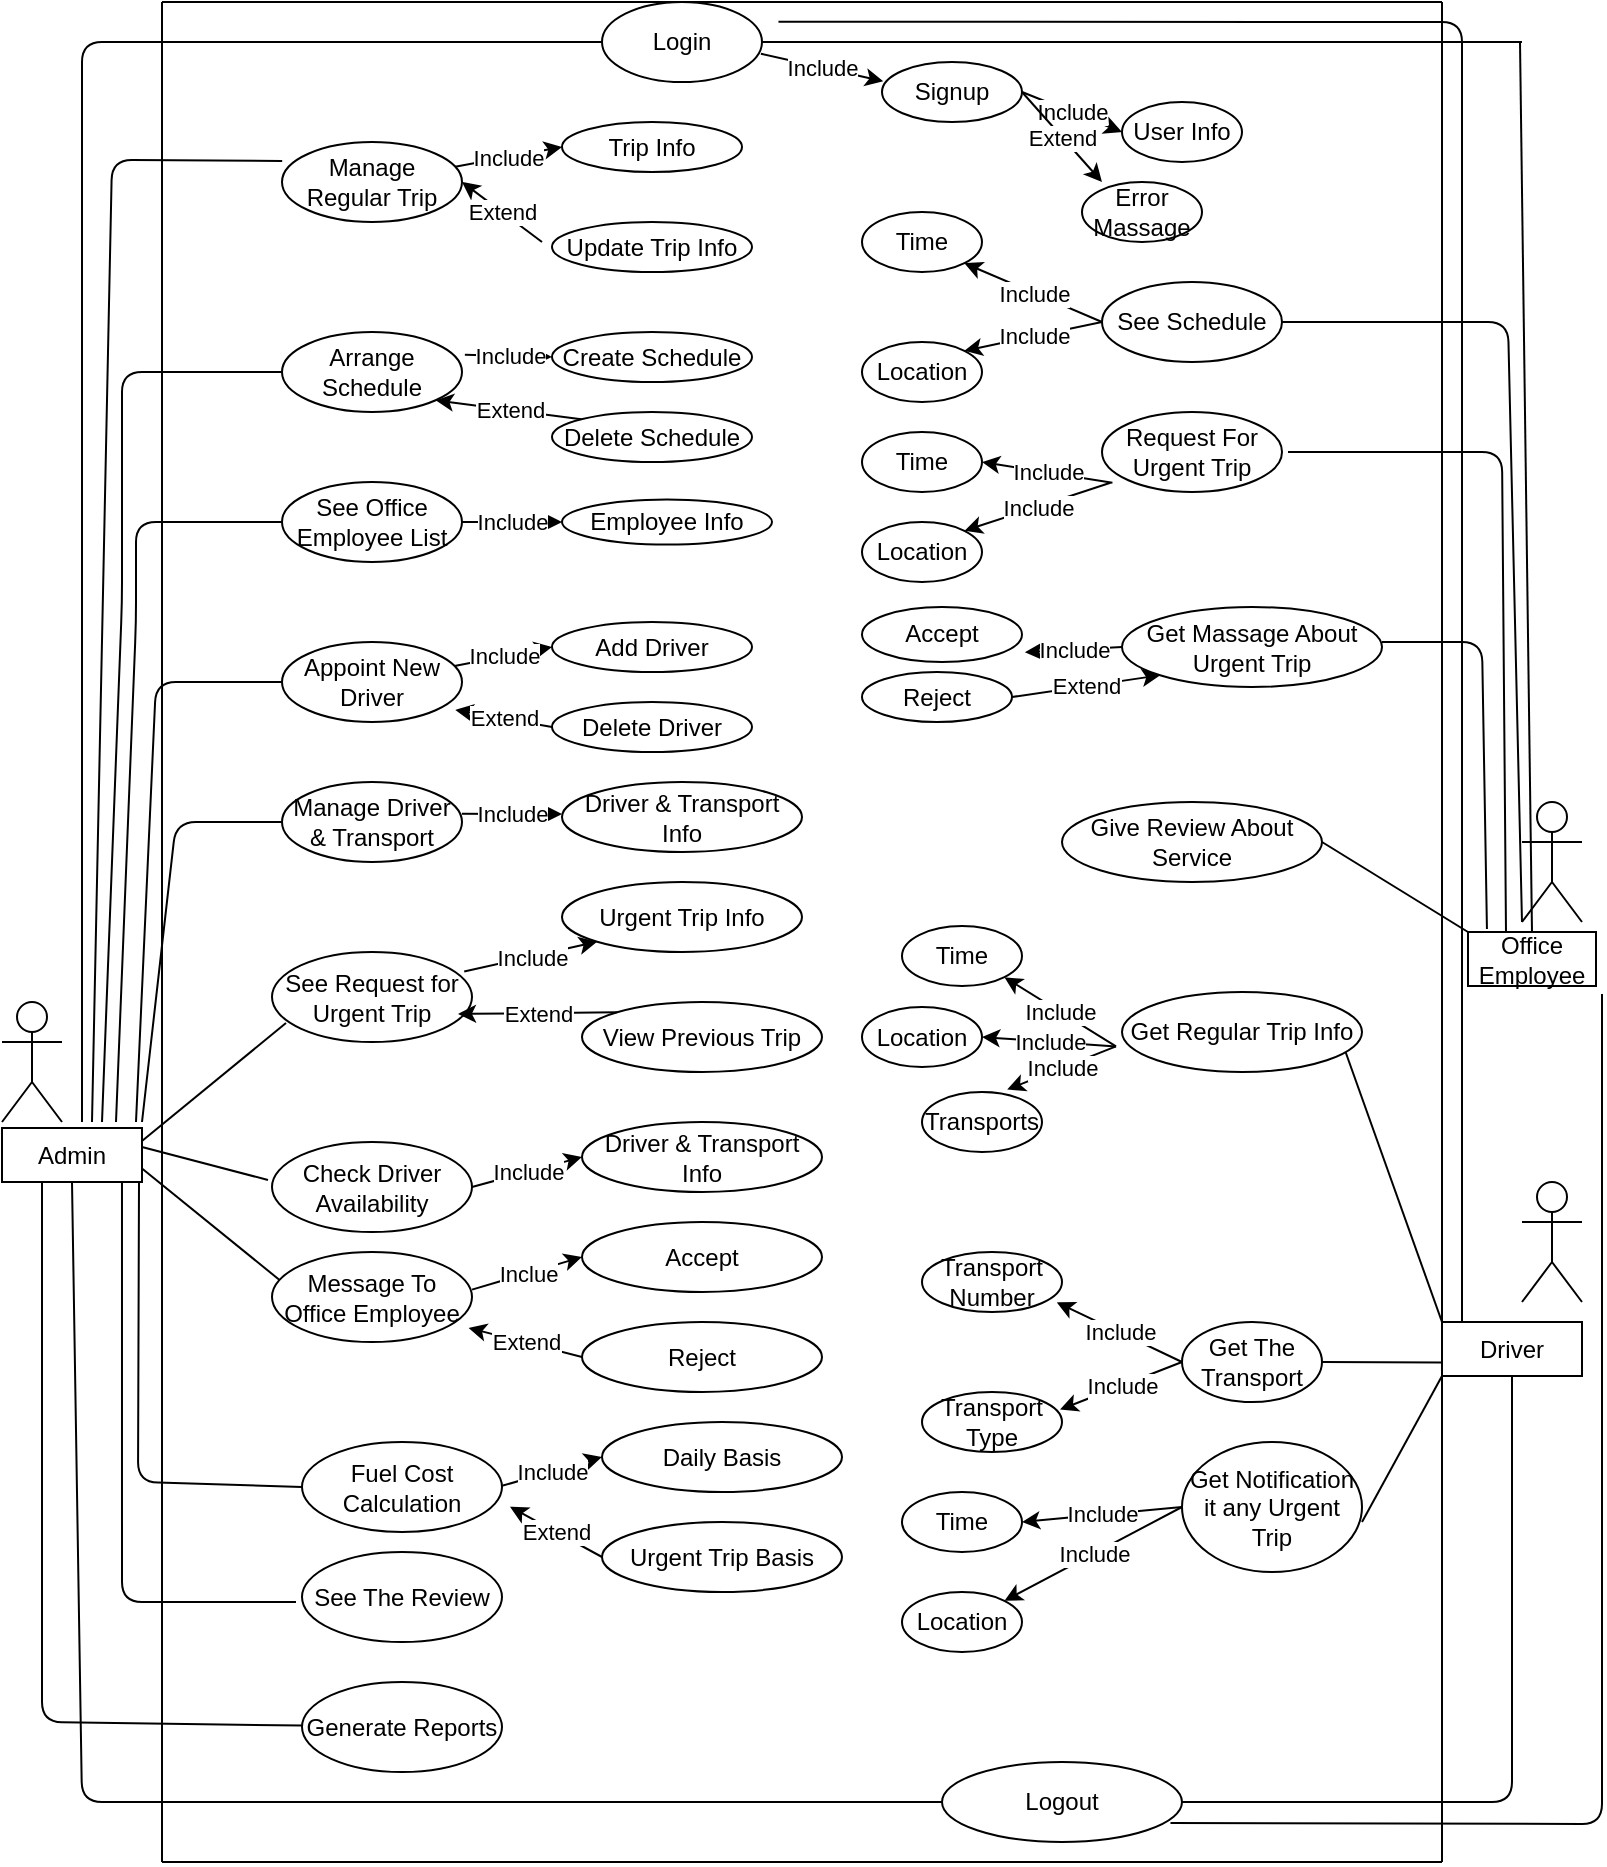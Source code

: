 <mxfile version="14.9.6" type="github">
  <diagram id="_Hke5c7gtm3ifdNGaI75" name="Page-1">
    <mxGraphModel dx="903" dy="965" grid="1" gridSize="10" guides="1" tooltips="1" connect="1" arrows="1" fold="1" page="1" pageScale="1" pageWidth="827" pageHeight="1169" math="0" shadow="0">
      <root>
        <mxCell id="0" />
        <mxCell id="1" parent="0" />
        <mxCell id="LA62-pf56U3Ix_v_cgrx-1" value="" style="shape=umlActor;verticalLabelPosition=bottom;verticalAlign=top;html=1;outlineConnect=0;" parent="1" vertex="1">
          <mxGeometry x="840" y="540" width="30" height="60" as="geometry" />
        </mxCell>
        <mxCell id="LA62-pf56U3Ix_v_cgrx-2" value="" style="shape=umlActor;verticalLabelPosition=bottom;verticalAlign=top;html=1;outlineConnect=0;" parent="1" vertex="1">
          <mxGeometry x="1600" y="440" width="30" height="60" as="geometry" />
        </mxCell>
        <mxCell id="LA62-pf56U3Ix_v_cgrx-3" value="" style="shape=umlActor;verticalLabelPosition=bottom;verticalAlign=top;html=1;outlineConnect=0;" parent="1" vertex="1">
          <mxGeometry x="1600" y="630" width="30" height="60" as="geometry" />
        </mxCell>
        <mxCell id="LA62-pf56U3Ix_v_cgrx-4" value="" style="endArrow=none;html=1;" parent="1" edge="1">
          <mxGeometry width="50" height="50" relative="1" as="geometry">
            <mxPoint x="920" y="970" as="sourcePoint" />
            <mxPoint x="920" y="40" as="targetPoint" />
          </mxGeometry>
        </mxCell>
        <mxCell id="LA62-pf56U3Ix_v_cgrx-5" value="" style="endArrow=none;html=1;" parent="1" edge="1">
          <mxGeometry width="50" height="50" relative="1" as="geometry">
            <mxPoint x="920" y="40" as="sourcePoint" />
            <mxPoint x="1560" y="40" as="targetPoint" />
          </mxGeometry>
        </mxCell>
        <mxCell id="LA62-pf56U3Ix_v_cgrx-7" value="" style="endArrow=none;html=1;" parent="1" edge="1">
          <mxGeometry width="50" height="50" relative="1" as="geometry">
            <mxPoint x="920" y="970" as="sourcePoint" />
            <mxPoint x="1560" y="970" as="targetPoint" />
          </mxGeometry>
        </mxCell>
        <mxCell id="LA62-pf56U3Ix_v_cgrx-8" value="" style="endArrow=none;html=1;" parent="1" edge="1">
          <mxGeometry width="50" height="50" relative="1" as="geometry">
            <mxPoint x="1560" y="970" as="sourcePoint" />
            <mxPoint x="1560" y="40" as="targetPoint" />
          </mxGeometry>
        </mxCell>
        <mxCell id="LA62-pf56U3Ix_v_cgrx-11" value="Admin" style="rounded=0;whiteSpace=wrap;html=1;" parent="1" vertex="1">
          <mxGeometry x="840" y="603" width="70" height="27" as="geometry" />
        </mxCell>
        <mxCell id="LA62-pf56U3Ix_v_cgrx-12" value="Office Employee" style="rounded=0;whiteSpace=wrap;html=1;" parent="1" vertex="1">
          <mxGeometry x="1573" y="505" width="64" height="27" as="geometry" />
        </mxCell>
        <mxCell id="LA62-pf56U3Ix_v_cgrx-13" value="Driver" style="rounded=0;whiteSpace=wrap;html=1;" parent="1" vertex="1">
          <mxGeometry x="1560" y="700" width="70" height="27" as="geometry" />
        </mxCell>
        <mxCell id="LA62-pf56U3Ix_v_cgrx-15" value="" style="endArrow=none;html=1;entryX=0.5;entryY=1;entryDx=0;entryDy=0;exitX=1;exitY=0.5;exitDx=0;exitDy=0;" parent="1" source="LA62-pf56U3Ix_v_cgrx-16" target="LA62-pf56U3Ix_v_cgrx-13" edge="1">
          <mxGeometry width="50" height="50" relative="1" as="geometry">
            <mxPoint x="1400" y="1100" as="sourcePoint" />
            <mxPoint x="1590" y="963" as="targetPoint" />
            <Array as="points">
              <mxPoint x="1595" y="940" />
            </Array>
          </mxGeometry>
        </mxCell>
        <mxCell id="LA62-pf56U3Ix_v_cgrx-16" value="Logout" style="ellipse;whiteSpace=wrap;html=1;" parent="1" vertex="1">
          <mxGeometry x="1310" y="920" width="120" height="40" as="geometry" />
        </mxCell>
        <mxCell id="LA62-pf56U3Ix_v_cgrx-17" value="" style="endArrow=none;html=1;" parent="1" target="LA62-pf56U3Ix_v_cgrx-18" edge="1">
          <mxGeometry width="50" height="50" relative="1" as="geometry">
            <mxPoint x="880" y="600" as="sourcePoint" />
            <mxPoint x="1200" y="60" as="targetPoint" />
            <Array as="points">
              <mxPoint x="880" y="60" />
            </Array>
          </mxGeometry>
        </mxCell>
        <mxCell id="LA62-pf56U3Ix_v_cgrx-18" value="Login" style="ellipse;whiteSpace=wrap;html=1;" parent="1" vertex="1">
          <mxGeometry x="1140" y="40" width="80" height="40" as="geometry" />
        </mxCell>
        <mxCell id="LA62-pf56U3Ix_v_cgrx-19" value="Signup" style="ellipse;whiteSpace=wrap;html=1;" parent="1" vertex="1">
          <mxGeometry x="1280" y="70" width="70" height="30" as="geometry" />
        </mxCell>
        <mxCell id="LA62-pf56U3Ix_v_cgrx-20" value="User Info" style="ellipse;whiteSpace=wrap;html=1;" parent="1" vertex="1">
          <mxGeometry x="1400" y="90" width="60" height="30" as="geometry" />
        </mxCell>
        <mxCell id="LA62-pf56U3Ix_v_cgrx-24" value="" style="endArrow=classic;html=1;exitX=0.993;exitY=0.646;exitDx=0;exitDy=0;exitPerimeter=0;entryX=0.009;entryY=0.321;entryDx=0;entryDy=0;entryPerimeter=0;" parent="1" source="LA62-pf56U3Ix_v_cgrx-18" target="LA62-pf56U3Ix_v_cgrx-19" edge="1">
          <mxGeometry relative="1" as="geometry">
            <mxPoint x="1230" y="80" as="sourcePoint" />
            <mxPoint x="1280" y="74" as="targetPoint" />
          </mxGeometry>
        </mxCell>
        <mxCell id="LA62-pf56U3Ix_v_cgrx-25" value="Include" style="edgeLabel;resizable=0;html=1;align=center;verticalAlign=middle;" parent="LA62-pf56U3Ix_v_cgrx-24" connectable="0" vertex="1">
          <mxGeometry relative="1" as="geometry" />
        </mxCell>
        <mxCell id="LA62-pf56U3Ix_v_cgrx-34" value="" style="endArrow=classic;html=1;exitX=1;exitY=0.5;exitDx=0;exitDy=0;entryX=0;entryY=0.5;entryDx=0;entryDy=0;" parent="1" source="LA62-pf56U3Ix_v_cgrx-19" target="LA62-pf56U3Ix_v_cgrx-20" edge="1">
          <mxGeometry relative="1" as="geometry">
            <mxPoint x="1360" y="90" as="sourcePoint" />
            <mxPoint x="1390" y="104" as="targetPoint" />
          </mxGeometry>
        </mxCell>
        <mxCell id="LA62-pf56U3Ix_v_cgrx-35" value="Include" style="edgeLabel;resizable=0;html=1;align=center;verticalAlign=middle;" parent="LA62-pf56U3Ix_v_cgrx-34" connectable="0" vertex="1">
          <mxGeometry relative="1" as="geometry" />
        </mxCell>
        <mxCell id="LA62-pf56U3Ix_v_cgrx-36" value="Error Massage" style="ellipse;whiteSpace=wrap;html=1;" parent="1" vertex="1">
          <mxGeometry x="1380" y="130" width="60" height="30" as="geometry" />
        </mxCell>
        <mxCell id="LA62-pf56U3Ix_v_cgrx-37" value="" style="endArrow=classic;html=1;exitX=1;exitY=0.5;exitDx=0;exitDy=0;" parent="1" source="LA62-pf56U3Ix_v_cgrx-19" edge="1">
          <mxGeometry relative="1" as="geometry">
            <mxPoint x="1350" y="85" as="sourcePoint" />
            <mxPoint x="1390" y="130" as="targetPoint" />
          </mxGeometry>
        </mxCell>
        <mxCell id="LA62-pf56U3Ix_v_cgrx-38" value="Extend" style="edgeLabel;resizable=0;html=1;align=center;verticalAlign=middle;" parent="LA62-pf56U3Ix_v_cgrx-37" connectable="0" vertex="1">
          <mxGeometry relative="1" as="geometry" />
        </mxCell>
        <mxCell id="LA62-pf56U3Ix_v_cgrx-39" value="" style="endArrow=none;html=1;exitX=0.5;exitY=0;exitDx=0;exitDy=0;" parent="1" source="LA62-pf56U3Ix_v_cgrx-12" edge="1">
          <mxGeometry width="50" height="50" relative="1" as="geometry">
            <mxPoint x="1580" y="505" as="sourcePoint" />
            <mxPoint x="1599" y="60" as="targetPoint" />
          </mxGeometry>
        </mxCell>
        <mxCell id="LA62-pf56U3Ix_v_cgrx-40" value="" style="endArrow=none;html=1;entryX=1;entryY=0.5;entryDx=0;entryDy=0;" parent="1" target="LA62-pf56U3Ix_v_cgrx-18" edge="1">
          <mxGeometry width="50" height="50" relative="1" as="geometry">
            <mxPoint x="1600" y="60" as="sourcePoint" />
            <mxPoint x="1450" y="130" as="targetPoint" />
          </mxGeometry>
        </mxCell>
        <mxCell id="LA62-pf56U3Ix_v_cgrx-42" value="" style="endArrow=none;html=1;entryX=0.001;entryY=0.237;entryDx=0;entryDy=0;entryPerimeter=0;" parent="1" target="LA62-pf56U3Ix_v_cgrx-43" edge="1">
          <mxGeometry width="50" height="50" relative="1" as="geometry">
            <mxPoint x="885" y="600" as="sourcePoint" />
            <mxPoint x="985" y="100" as="targetPoint" />
            <Array as="points">
              <mxPoint x="895" y="119" />
            </Array>
          </mxGeometry>
        </mxCell>
        <mxCell id="LA62-pf56U3Ix_v_cgrx-43" value="Manage Regular Trip" style="ellipse;whiteSpace=wrap;html=1;" parent="1" vertex="1">
          <mxGeometry x="980" y="110" width="90" height="40" as="geometry" />
        </mxCell>
        <mxCell id="LA62-pf56U3Ix_v_cgrx-44" value="" style="endArrow=none;html=1;entryX=0;entryY=0.5;entryDx=0;entryDy=0;" parent="1" target="LA62-pf56U3Ix_v_cgrx-45" edge="1">
          <mxGeometry width="50" height="50" relative="1" as="geometry">
            <mxPoint x="890.0" y="600" as="sourcePoint" />
            <mxPoint x="970" y="160" as="targetPoint" />
            <Array as="points">
              <mxPoint x="900" y="340" />
              <mxPoint x="900" y="225" />
            </Array>
          </mxGeometry>
        </mxCell>
        <mxCell id="LA62-pf56U3Ix_v_cgrx-45" value="Arrange Schedule" style="ellipse;whiteSpace=wrap;html=1;" parent="1" vertex="1">
          <mxGeometry x="980" y="205" width="90" height="40" as="geometry" />
        </mxCell>
        <mxCell id="LA62-pf56U3Ix_v_cgrx-46" value="Trip Info" style="ellipse;whiteSpace=wrap;html=1;" parent="1" vertex="1">
          <mxGeometry x="1120" y="100" width="90" height="25" as="geometry" />
        </mxCell>
        <mxCell id="LA62-pf56U3Ix_v_cgrx-47" value="Update Trip Info" style="ellipse;whiteSpace=wrap;html=1;" parent="1" vertex="1">
          <mxGeometry x="1115" y="150" width="100" height="25" as="geometry" />
        </mxCell>
        <mxCell id="LA62-pf56U3Ix_v_cgrx-50" value="" style="endArrow=classic;html=1;entryX=0;entryY=0.5;entryDx=0;entryDy=0;" parent="1" source="LA62-pf56U3Ix_v_cgrx-43" target="LA62-pf56U3Ix_v_cgrx-46" edge="1">
          <mxGeometry relative="1" as="geometry">
            <mxPoint x="1070" y="100" as="sourcePoint" />
            <mxPoint x="1120" y="100" as="targetPoint" />
          </mxGeometry>
        </mxCell>
        <mxCell id="LA62-pf56U3Ix_v_cgrx-51" value="Include" style="edgeLabel;resizable=0;html=1;align=center;verticalAlign=middle;" parent="LA62-pf56U3Ix_v_cgrx-50" connectable="0" vertex="1">
          <mxGeometry relative="1" as="geometry" />
        </mxCell>
        <mxCell id="LA62-pf56U3Ix_v_cgrx-55" value="" style="endArrow=classic;html=1;entryX=1;entryY=0.5;entryDx=0;entryDy=0;" parent="1" target="LA62-pf56U3Ix_v_cgrx-43" edge="1">
          <mxGeometry relative="1" as="geometry">
            <mxPoint x="1110" y="160" as="sourcePoint" />
            <mxPoint x="1060" y="110" as="targetPoint" />
          </mxGeometry>
        </mxCell>
        <mxCell id="LA62-pf56U3Ix_v_cgrx-56" value="Extend" style="edgeLabel;resizable=0;html=1;align=center;verticalAlign=middle;" parent="LA62-pf56U3Ix_v_cgrx-55" connectable="0" vertex="1">
          <mxGeometry relative="1" as="geometry" />
        </mxCell>
        <mxCell id="LA62-pf56U3Ix_v_cgrx-57" value="See Office Employee List" style="ellipse;whiteSpace=wrap;html=1;" parent="1" vertex="1">
          <mxGeometry x="980" y="280" width="90" height="40" as="geometry" />
        </mxCell>
        <mxCell id="LA62-pf56U3Ix_v_cgrx-58" value="" style="endArrow=none;html=1;entryX=0;entryY=0.5;entryDx=0;entryDy=0;" parent="1" target="LA62-pf56U3Ix_v_cgrx-57" edge="1">
          <mxGeometry width="50" height="50" relative="1" as="geometry">
            <mxPoint x="897" y="600" as="sourcePoint" />
            <mxPoint x="977.0" y="220" as="targetPoint" />
            <Array as="points">
              <mxPoint x="907" y="350" />
              <mxPoint x="907" y="300" />
            </Array>
          </mxGeometry>
        </mxCell>
        <mxCell id="LA62-pf56U3Ix_v_cgrx-59" value="" style="endArrow=none;html=1;entryX=0.5;entryY=1;entryDx=0;entryDy=0;exitX=0;exitY=0.5;exitDx=0;exitDy=0;" parent="1" source="LA62-pf56U3Ix_v_cgrx-16" target="LA62-pf56U3Ix_v_cgrx-11" edge="1">
          <mxGeometry width="50" height="50" relative="1" as="geometry">
            <mxPoint x="875" y="1100" as="sourcePoint" />
            <mxPoint x="1390" y="670" as="targetPoint" />
            <Array as="points">
              <mxPoint x="880" y="940" />
            </Array>
          </mxGeometry>
        </mxCell>
        <mxCell id="LA62-pf56U3Ix_v_cgrx-60" value="" style="endArrow=none;html=1;exitX=0.952;exitY=0.763;exitDx=0;exitDy=0;exitPerimeter=0;" parent="1" source="LA62-pf56U3Ix_v_cgrx-16" edge="1">
          <mxGeometry width="50" height="50" relative="1" as="geometry">
            <mxPoint x="1395" y="1110" as="sourcePoint" />
            <mxPoint x="1640" y="536" as="targetPoint" />
            <Array as="points">
              <mxPoint x="1640" y="951" />
            </Array>
          </mxGeometry>
        </mxCell>
        <mxCell id="LA62-pf56U3Ix_v_cgrx-61" value="" style="endArrow=none;html=1;entryX=0.978;entryY=0.246;entryDx=0;entryDy=0;entryPerimeter=0;" parent="1" edge="1">
          <mxGeometry width="50" height="50" relative="1" as="geometry">
            <mxPoint x="1570" y="700" as="sourcePoint" />
            <mxPoint x="1228.24" y="49.84" as="targetPoint" />
            <Array as="points">
              <mxPoint x="1570" y="50" />
            </Array>
          </mxGeometry>
        </mxCell>
        <mxCell id="LA62-pf56U3Ix_v_cgrx-62" value="Create Schedule" style="ellipse;whiteSpace=wrap;html=1;" parent="1" vertex="1">
          <mxGeometry x="1115" y="205" width="100" height="25" as="geometry" />
        </mxCell>
        <mxCell id="LA62-pf56U3Ix_v_cgrx-63" value="Delete Schedule" style="ellipse;whiteSpace=wrap;html=1;" parent="1" vertex="1">
          <mxGeometry x="1115" y="245" width="100" height="25" as="geometry" />
        </mxCell>
        <mxCell id="LA62-pf56U3Ix_v_cgrx-66" value="" style="endArrow=classic;html=1;entryX=0;entryY=0.5;entryDx=0;entryDy=0;exitX=1.016;exitY=0.285;exitDx=0;exitDy=0;exitPerimeter=0;" parent="1" source="LA62-pf56U3Ix_v_cgrx-45" target="LA62-pf56U3Ix_v_cgrx-62" edge="1">
          <mxGeometry relative="1" as="geometry">
            <mxPoint x="1070" y="170" as="sourcePoint" />
            <mxPoint x="1170" y="170" as="targetPoint" />
          </mxGeometry>
        </mxCell>
        <mxCell id="LA62-pf56U3Ix_v_cgrx-67" value="Include" style="edgeLabel;resizable=0;html=1;align=center;verticalAlign=middle;" parent="LA62-pf56U3Ix_v_cgrx-66" connectable="0" vertex="1">
          <mxGeometry relative="1" as="geometry" />
        </mxCell>
        <mxCell id="LA62-pf56U3Ix_v_cgrx-68" value="" style="endArrow=classic;html=1;exitX=0;exitY=0;exitDx=0;exitDy=0;entryX=1;entryY=1;entryDx=0;entryDy=0;" parent="1" source="LA62-pf56U3Ix_v_cgrx-63" target="LA62-pf56U3Ix_v_cgrx-45" edge="1">
          <mxGeometry relative="1" as="geometry">
            <mxPoint x="1080" y="210" as="sourcePoint" />
            <mxPoint x="1060" y="180" as="targetPoint" />
          </mxGeometry>
        </mxCell>
        <mxCell id="LA62-pf56U3Ix_v_cgrx-69" value="Extend" style="edgeLabel;resizable=0;html=1;align=center;verticalAlign=middle;" parent="LA62-pf56U3Ix_v_cgrx-68" connectable="0" vertex="1">
          <mxGeometry relative="1" as="geometry" />
        </mxCell>
        <mxCell id="LA62-pf56U3Ix_v_cgrx-70" value="Employee Info" style="ellipse;whiteSpace=wrap;html=1;" parent="1" vertex="1">
          <mxGeometry x="1120" y="288.75" width="105" height="22.5" as="geometry" />
        </mxCell>
        <mxCell id="LA62-pf56U3Ix_v_cgrx-71" value="Add Driver" style="ellipse;whiteSpace=wrap;html=1;" parent="1" vertex="1">
          <mxGeometry x="1115" y="350" width="100" height="25" as="geometry" />
        </mxCell>
        <mxCell id="LA62-pf56U3Ix_v_cgrx-72" value="" style="endArrow=classic;html=1;entryX=0;entryY=0.5;entryDx=0;entryDy=0;exitX=1;exitY=0.5;exitDx=0;exitDy=0;" parent="1" source="LA62-pf56U3Ix_v_cgrx-57" target="LA62-pf56U3Ix_v_cgrx-70" edge="1">
          <mxGeometry relative="1" as="geometry">
            <mxPoint x="1070" y="230" as="sourcePoint" />
            <mxPoint x="1170" y="230" as="targetPoint" />
          </mxGeometry>
        </mxCell>
        <mxCell id="LA62-pf56U3Ix_v_cgrx-73" value="Include" style="edgeLabel;resizable=0;html=1;align=center;verticalAlign=middle;" parent="LA62-pf56U3Ix_v_cgrx-72" connectable="0" vertex="1">
          <mxGeometry relative="1" as="geometry" />
        </mxCell>
        <mxCell id="LA62-pf56U3Ix_v_cgrx-75" value="Appoint New Driver" style="ellipse;whiteSpace=wrap;html=1;" parent="1" vertex="1">
          <mxGeometry x="980" y="360" width="90" height="40" as="geometry" />
        </mxCell>
        <mxCell id="LA62-pf56U3Ix_v_cgrx-76" value="" style="endArrow=none;html=1;entryX=0;entryY=0.5;entryDx=0;entryDy=0;" parent="1" target="LA62-pf56U3Ix_v_cgrx-75" edge="1">
          <mxGeometry width="50" height="50" relative="1" as="geometry">
            <mxPoint x="907" y="600" as="sourcePoint" />
            <mxPoint x="987.0" y="230" as="targetPoint" />
            <Array as="points">
              <mxPoint x="917" y="380" />
            </Array>
          </mxGeometry>
        </mxCell>
        <mxCell id="LA62-pf56U3Ix_v_cgrx-77" value="Delete Driver" style="ellipse;whiteSpace=wrap;html=1;" parent="1" vertex="1">
          <mxGeometry x="1115" y="390" width="100" height="25" as="geometry" />
        </mxCell>
        <mxCell id="LA62-pf56U3Ix_v_cgrx-78" value="" style="endArrow=classic;html=1;entryX=0;entryY=0.5;entryDx=0;entryDy=0;" parent="1" source="LA62-pf56U3Ix_v_cgrx-75" target="LA62-pf56U3Ix_v_cgrx-71" edge="1">
          <mxGeometry relative="1" as="geometry">
            <mxPoint x="1070" y="285" as="sourcePoint" />
            <mxPoint x="1170" y="285" as="targetPoint" />
          </mxGeometry>
        </mxCell>
        <mxCell id="LA62-pf56U3Ix_v_cgrx-79" value="Include" style="edgeLabel;resizable=0;html=1;align=center;verticalAlign=middle;" parent="LA62-pf56U3Ix_v_cgrx-78" connectable="0" vertex="1">
          <mxGeometry relative="1" as="geometry" />
        </mxCell>
        <mxCell id="LA62-pf56U3Ix_v_cgrx-80" value="" style="endArrow=classic;html=1;entryX=0.963;entryY=0.849;entryDx=0;entryDy=0;entryPerimeter=0;exitX=0;exitY=0.5;exitDx=0;exitDy=0;" parent="1" source="LA62-pf56U3Ix_v_cgrx-77" target="LA62-pf56U3Ix_v_cgrx-75" edge="1">
          <mxGeometry relative="1" as="geometry">
            <mxPoint x="1050" y="310" as="sourcePoint" />
            <mxPoint x="1150" y="310" as="targetPoint" />
          </mxGeometry>
        </mxCell>
        <mxCell id="LA62-pf56U3Ix_v_cgrx-81" value="Extend" style="edgeLabel;resizable=0;html=1;align=center;verticalAlign=middle;" parent="LA62-pf56U3Ix_v_cgrx-80" connectable="0" vertex="1">
          <mxGeometry relative="1" as="geometry" />
        </mxCell>
        <mxCell id="LA62-pf56U3Ix_v_cgrx-82" value="Manage Driver &amp;amp; Transport" style="ellipse;whiteSpace=wrap;html=1;" parent="1" vertex="1">
          <mxGeometry x="980" y="430" width="90" height="40" as="geometry" />
        </mxCell>
        <mxCell id="LA62-pf56U3Ix_v_cgrx-83" value="" style="endArrow=none;html=1;entryX=0;entryY=0.5;entryDx=0;entryDy=0;" parent="1" target="LA62-pf56U3Ix_v_cgrx-82" edge="1">
          <mxGeometry width="50" height="50" relative="1" as="geometry">
            <mxPoint x="910" y="600" as="sourcePoint" />
            <mxPoint x="990.0" y="300" as="targetPoint" />
            <Array as="points">
              <mxPoint x="927" y="450" />
            </Array>
          </mxGeometry>
        </mxCell>
        <mxCell id="LA62-pf56U3Ix_v_cgrx-84" value="Driver &amp;amp; Transport Info" style="ellipse;whiteSpace=wrap;html=1;" parent="1" vertex="1">
          <mxGeometry x="1120" y="430" width="120" height="35" as="geometry" />
        </mxCell>
        <mxCell id="LA62-pf56U3Ix_v_cgrx-85" value="" style="endArrow=classic;html=1;" parent="1" edge="1">
          <mxGeometry relative="1" as="geometry">
            <mxPoint x="1070" y="445.91" as="sourcePoint" />
            <mxPoint x="1120" y="446" as="targetPoint" />
          </mxGeometry>
        </mxCell>
        <mxCell id="LA62-pf56U3Ix_v_cgrx-86" value="Include" style="edgeLabel;resizable=0;html=1;align=center;verticalAlign=middle;" parent="LA62-pf56U3Ix_v_cgrx-85" connectable="0" vertex="1">
          <mxGeometry relative="1" as="geometry" />
        </mxCell>
        <mxCell id="LA62-pf56U3Ix_v_cgrx-89" value="" style="endArrow=none;html=1;exitX=1;exitY=0.5;exitDx=0;exitDy=0;entryX=0.07;entryY=0.79;entryDx=0;entryDy=0;entryPerimeter=0;" parent="1" target="LA62-pf56U3Ix_v_cgrx-90" edge="1">
          <mxGeometry width="50" height="50" relative="1" as="geometry">
            <mxPoint x="910.0" y="609.5" as="sourcePoint" />
            <mxPoint x="980" y="560" as="targetPoint" />
          </mxGeometry>
        </mxCell>
        <mxCell id="LA62-pf56U3Ix_v_cgrx-90" value="See Request for Urgent Trip" style="ellipse;whiteSpace=wrap;html=1;" parent="1" vertex="1">
          <mxGeometry x="975" y="515" width="100" height="45" as="geometry" />
        </mxCell>
        <mxCell id="LA62-pf56U3Ix_v_cgrx-91" value="Urgent Trip Info" style="ellipse;whiteSpace=wrap;html=1;" parent="1" vertex="1">
          <mxGeometry x="1120" y="480" width="120" height="35" as="geometry" />
        </mxCell>
        <mxCell id="LA62-pf56U3Ix_v_cgrx-92" value="View Previous Trip" style="ellipse;whiteSpace=wrap;html=1;" parent="1" vertex="1">
          <mxGeometry x="1130" y="540" width="120" height="35" as="geometry" />
        </mxCell>
        <mxCell id="LA62-pf56U3Ix_v_cgrx-93" value="" style="endArrow=classic;html=1;entryX=0;entryY=1;entryDx=0;entryDy=0;exitX=0.961;exitY=0.217;exitDx=0;exitDy=0;exitPerimeter=0;" parent="1" source="LA62-pf56U3Ix_v_cgrx-90" target="LA62-pf56U3Ix_v_cgrx-91" edge="1">
          <mxGeometry relative="1" as="geometry">
            <mxPoint x="1080" y="590" as="sourcePoint" />
            <mxPoint x="1180" y="590" as="targetPoint" />
          </mxGeometry>
        </mxCell>
        <mxCell id="LA62-pf56U3Ix_v_cgrx-94" value="Include" style="edgeLabel;resizable=0;html=1;align=center;verticalAlign=middle;" parent="LA62-pf56U3Ix_v_cgrx-93" connectable="0" vertex="1">
          <mxGeometry relative="1" as="geometry" />
        </mxCell>
        <mxCell id="LA62-pf56U3Ix_v_cgrx-95" value="" style="endArrow=classic;html=1;exitX=0;exitY=0;exitDx=0;exitDy=0;" parent="1" source="LA62-pf56U3Ix_v_cgrx-92" edge="1">
          <mxGeometry relative="1" as="geometry">
            <mxPoint x="1320" y="690" as="sourcePoint" />
            <mxPoint x="1068" y="546" as="targetPoint" />
          </mxGeometry>
        </mxCell>
        <mxCell id="LA62-pf56U3Ix_v_cgrx-96" value="Extend" style="edgeLabel;resizable=0;html=1;align=center;verticalAlign=middle;" parent="LA62-pf56U3Ix_v_cgrx-95" connectable="0" vertex="1">
          <mxGeometry relative="1" as="geometry" />
        </mxCell>
        <mxCell id="LA62-pf56U3Ix_v_cgrx-98" value="" style="endArrow=none;html=1;exitX=1;exitY=0.5;exitDx=0;exitDy=0;" parent="1" edge="1">
          <mxGeometry width="50" height="50" relative="1" as="geometry">
            <mxPoint x="910.0" y="612.5" as="sourcePoint" />
            <mxPoint x="973" y="629" as="targetPoint" />
          </mxGeometry>
        </mxCell>
        <mxCell id="LA62-pf56U3Ix_v_cgrx-99" value="Check Driver Availability" style="ellipse;whiteSpace=wrap;html=1;" parent="1" vertex="1">
          <mxGeometry x="975" y="610" width="100" height="45" as="geometry" />
        </mxCell>
        <mxCell id="LA62-pf56U3Ix_v_cgrx-100" value="Driver &amp;amp; Transport Info" style="ellipse;whiteSpace=wrap;html=1;" parent="1" vertex="1">
          <mxGeometry x="1130" y="600" width="120" height="35" as="geometry" />
        </mxCell>
        <mxCell id="LA62-pf56U3Ix_v_cgrx-102" value="" style="endArrow=classic;html=1;entryX=0;entryY=0.5;entryDx=0;entryDy=0;exitX=1;exitY=0.5;exitDx=0;exitDy=0;" parent="1" source="LA62-pf56U3Ix_v_cgrx-99" target="LA62-pf56U3Ix_v_cgrx-100" edge="1">
          <mxGeometry relative="1" as="geometry">
            <mxPoint x="1075" y="610" as="sourcePoint" />
            <mxPoint x="1130" y="610" as="targetPoint" />
          </mxGeometry>
        </mxCell>
        <mxCell id="LA62-pf56U3Ix_v_cgrx-103" value="Include" style="edgeLabel;resizable=0;html=1;align=center;verticalAlign=middle;" parent="LA62-pf56U3Ix_v_cgrx-102" connectable="0" vertex="1">
          <mxGeometry relative="1" as="geometry" />
        </mxCell>
        <mxCell id="LA62-pf56U3Ix_v_cgrx-104" value="" style="endArrow=none;html=1;exitX=1;exitY=0.75;exitDx=0;exitDy=0;entryX=0.05;entryY=0.333;entryDx=0;entryDy=0;entryPerimeter=0;" parent="1" source="LA62-pf56U3Ix_v_cgrx-11" target="LA62-pf56U3Ix_v_cgrx-105" edge="1">
          <mxGeometry width="50" height="50" relative="1" as="geometry">
            <mxPoint x="1340" y="730" as="sourcePoint" />
            <mxPoint x="970" y="670" as="targetPoint" />
          </mxGeometry>
        </mxCell>
        <mxCell id="LA62-pf56U3Ix_v_cgrx-105" value="Message To Office Employee" style="ellipse;whiteSpace=wrap;html=1;" parent="1" vertex="1">
          <mxGeometry x="975" y="665" width="100" height="45" as="geometry" />
        </mxCell>
        <mxCell id="LA62-pf56U3Ix_v_cgrx-106" value="Accept" style="ellipse;whiteSpace=wrap;html=1;" parent="1" vertex="1">
          <mxGeometry x="1130" y="650" width="120" height="35" as="geometry" />
        </mxCell>
        <mxCell id="LA62-pf56U3Ix_v_cgrx-107" value="Reject" style="ellipse;whiteSpace=wrap;html=1;" parent="1" vertex="1">
          <mxGeometry x="1130" y="700" width="120" height="35" as="geometry" />
        </mxCell>
        <mxCell id="LA62-pf56U3Ix_v_cgrx-108" value="" style="endArrow=classic;html=1;entryX=0;entryY=0.5;entryDx=0;entryDy=0;" parent="1" target="LA62-pf56U3Ix_v_cgrx-106" edge="1">
          <mxGeometry relative="1" as="geometry">
            <mxPoint x="1075" y="683.82" as="sourcePoint" />
            <mxPoint x="1175" y="683.82" as="targetPoint" />
          </mxGeometry>
        </mxCell>
        <mxCell id="LA62-pf56U3Ix_v_cgrx-109" value="Inclue" style="edgeLabel;resizable=0;html=1;align=center;verticalAlign=middle;" parent="LA62-pf56U3Ix_v_cgrx-108" connectable="0" vertex="1">
          <mxGeometry relative="1" as="geometry" />
        </mxCell>
        <mxCell id="LA62-pf56U3Ix_v_cgrx-110" value="" style="endArrow=classic;html=1;entryX=0.983;entryY=0.844;entryDx=0;entryDy=0;entryPerimeter=0;exitX=0;exitY=0.5;exitDx=0;exitDy=0;" parent="1" source="LA62-pf56U3Ix_v_cgrx-107" target="LA62-pf56U3Ix_v_cgrx-105" edge="1">
          <mxGeometry relative="1" as="geometry">
            <mxPoint x="1320" y="720" as="sourcePoint" />
            <mxPoint x="1420" y="720" as="targetPoint" />
          </mxGeometry>
        </mxCell>
        <mxCell id="LA62-pf56U3Ix_v_cgrx-111" value="Extend" style="edgeLabel;resizable=0;html=1;align=center;verticalAlign=middle;" parent="LA62-pf56U3Ix_v_cgrx-110" connectable="0" vertex="1">
          <mxGeometry relative="1" as="geometry" />
        </mxCell>
        <mxCell id="LA62-pf56U3Ix_v_cgrx-112" value="" style="endArrow=none;html=1;exitX=0.75;exitY=1;exitDx=0;exitDy=0;entryX=0;entryY=0.5;entryDx=0;entryDy=0;" parent="1" target="LA62-pf56U3Ix_v_cgrx-113" edge="1">
          <mxGeometry width="50" height="50" relative="1" as="geometry">
            <mxPoint x="908.5" y="630" as="sourcePoint" />
            <mxPoint x="985" y="780" as="targetPoint" />
            <Array as="points">
              <mxPoint x="908" y="780" />
            </Array>
          </mxGeometry>
        </mxCell>
        <mxCell id="LA62-pf56U3Ix_v_cgrx-113" value="Fuel Cost Calculation" style="ellipse;whiteSpace=wrap;html=1;" parent="1" vertex="1">
          <mxGeometry x="990" y="760" width="100" height="45" as="geometry" />
        </mxCell>
        <mxCell id="LA62-pf56U3Ix_v_cgrx-114" value="Daily Basis" style="ellipse;whiteSpace=wrap;html=1;" parent="1" vertex="1">
          <mxGeometry x="1140" y="750" width="120" height="35" as="geometry" />
        </mxCell>
        <mxCell id="LA62-pf56U3Ix_v_cgrx-115" value="Urgent Trip Basis" style="ellipse;whiteSpace=wrap;html=1;" parent="1" vertex="1">
          <mxGeometry x="1140" y="800" width="120" height="35" as="geometry" />
        </mxCell>
        <mxCell id="LA62-pf56U3Ix_v_cgrx-116" value="" style="endArrow=classic;html=1;entryX=0;entryY=0.5;entryDx=0;entryDy=0;" parent="1" target="LA62-pf56U3Ix_v_cgrx-114" edge="1">
          <mxGeometry relative="1" as="geometry">
            <mxPoint x="1090" y="781.91" as="sourcePoint" />
            <mxPoint x="1140" y="780" as="targetPoint" />
          </mxGeometry>
        </mxCell>
        <mxCell id="LA62-pf56U3Ix_v_cgrx-117" value="Include" style="edgeLabel;resizable=0;html=1;align=center;verticalAlign=middle;" parent="LA62-pf56U3Ix_v_cgrx-116" connectable="0" vertex="1">
          <mxGeometry relative="1" as="geometry" />
        </mxCell>
        <mxCell id="LA62-pf56U3Ix_v_cgrx-118" value="" style="endArrow=classic;html=1;entryX=1.04;entryY=0.72;entryDx=0;entryDy=0;entryPerimeter=0;exitX=0;exitY=0.5;exitDx=0;exitDy=0;" parent="1" source="LA62-pf56U3Ix_v_cgrx-115" target="LA62-pf56U3Ix_v_cgrx-113" edge="1">
          <mxGeometry relative="1" as="geometry">
            <mxPoint x="1090" y="816.91" as="sourcePoint" />
            <mxPoint x="1190" y="816.91" as="targetPoint" />
          </mxGeometry>
        </mxCell>
        <mxCell id="LA62-pf56U3Ix_v_cgrx-119" value="Extend" style="edgeLabel;resizable=0;html=1;align=center;verticalAlign=middle;" parent="LA62-pf56U3Ix_v_cgrx-118" connectable="0" vertex="1">
          <mxGeometry relative="1" as="geometry" />
        </mxCell>
        <mxCell id="LA62-pf56U3Ix_v_cgrx-120" value="See The Review" style="ellipse;whiteSpace=wrap;html=1;" parent="1" vertex="1">
          <mxGeometry x="990" y="815" width="100" height="45" as="geometry" />
        </mxCell>
        <mxCell id="LA62-pf56U3Ix_v_cgrx-121" value="" style="endArrow=none;html=1;exitX=0.857;exitY=1;exitDx=0;exitDy=0;exitPerimeter=0;" parent="1" source="LA62-pf56U3Ix_v_cgrx-11" edge="1">
          <mxGeometry width="50" height="50" relative="1" as="geometry">
            <mxPoint x="910.5" y="735" as="sourcePoint" />
            <mxPoint x="987" y="840" as="targetPoint" />
            <Array as="points">
              <mxPoint x="900" y="840" />
            </Array>
          </mxGeometry>
        </mxCell>
        <mxCell id="LA62-pf56U3Ix_v_cgrx-123" value="" style="endArrow=none;html=1;exitX=0.857;exitY=1;exitDx=0;exitDy=0;exitPerimeter=0;" parent="1" target="LA62-pf56U3Ix_v_cgrx-124" edge="1">
          <mxGeometry width="50" height="50" relative="1" as="geometry">
            <mxPoint x="860" y="630" as="sourcePoint" />
            <mxPoint x="947" y="960" as="targetPoint" />
            <Array as="points">
              <mxPoint x="860" y="900" />
            </Array>
          </mxGeometry>
        </mxCell>
        <mxCell id="LA62-pf56U3Ix_v_cgrx-124" value="Generate Reports" style="ellipse;whiteSpace=wrap;html=1;" parent="1" vertex="1">
          <mxGeometry x="990" y="880" width="100" height="45" as="geometry" />
        </mxCell>
        <mxCell id="LA62-pf56U3Ix_v_cgrx-125" value="" style="endArrow=none;html=1;" parent="1" edge="1">
          <mxGeometry width="50" height="50" relative="1" as="geometry">
            <mxPoint x="1600" y="500" as="sourcePoint" />
            <mxPoint x="1480" y="200" as="targetPoint" />
            <Array as="points">
              <mxPoint x="1593" y="200" />
            </Array>
          </mxGeometry>
        </mxCell>
        <mxCell id="LA62-pf56U3Ix_v_cgrx-126" value="See Schedule" style="ellipse;whiteSpace=wrap;html=1;" parent="1" vertex="1">
          <mxGeometry x="1390" y="180" width="90" height="40" as="geometry" />
        </mxCell>
        <mxCell id="LA62-pf56U3Ix_v_cgrx-127" value="Time" style="ellipse;whiteSpace=wrap;html=1;" parent="1" vertex="1">
          <mxGeometry x="1270" y="145" width="60" height="30" as="geometry" />
        </mxCell>
        <mxCell id="LA62-pf56U3Ix_v_cgrx-128" value="Location" style="ellipse;whiteSpace=wrap;html=1;" parent="1" vertex="1">
          <mxGeometry x="1270" y="210" width="60" height="30" as="geometry" />
        </mxCell>
        <mxCell id="LA62-pf56U3Ix_v_cgrx-129" value="" style="endArrow=classic;html=1;exitX=0;exitY=0.5;exitDx=0;exitDy=0;entryX=1;entryY=1;entryDx=0;entryDy=0;" parent="1" source="LA62-pf56U3Ix_v_cgrx-126" target="LA62-pf56U3Ix_v_cgrx-127" edge="1">
          <mxGeometry relative="1" as="geometry">
            <mxPoint x="1270" y="240" as="sourcePoint" />
            <mxPoint x="1370" y="240" as="targetPoint" />
          </mxGeometry>
        </mxCell>
        <mxCell id="LA62-pf56U3Ix_v_cgrx-130" value="Include" style="edgeLabel;resizable=0;html=1;align=center;verticalAlign=middle;" parent="LA62-pf56U3Ix_v_cgrx-129" connectable="0" vertex="1">
          <mxGeometry relative="1" as="geometry" />
        </mxCell>
        <mxCell id="LA62-pf56U3Ix_v_cgrx-131" value="" style="endArrow=classic;html=1;exitX=0;exitY=0.5;exitDx=0;exitDy=0;entryX=1;entryY=0;entryDx=0;entryDy=0;" parent="1" source="LA62-pf56U3Ix_v_cgrx-126" target="LA62-pf56U3Ix_v_cgrx-128" edge="1">
          <mxGeometry relative="1" as="geometry">
            <mxPoint x="1270" y="240" as="sourcePoint" />
            <mxPoint x="1370" y="240" as="targetPoint" />
          </mxGeometry>
        </mxCell>
        <mxCell id="LA62-pf56U3Ix_v_cgrx-132" value="Include" style="edgeLabel;resizable=0;html=1;align=center;verticalAlign=middle;" parent="LA62-pf56U3Ix_v_cgrx-131" connectable="0" vertex="1">
          <mxGeometry relative="1" as="geometry" />
        </mxCell>
        <mxCell id="LA62-pf56U3Ix_v_cgrx-133" value="" style="endArrow=none;html=1;exitX=0.25;exitY=0;exitDx=0;exitDy=0;entryX=1;entryY=0.5;entryDx=0;entryDy=0;" parent="1" edge="1">
          <mxGeometry width="50" height="50" relative="1" as="geometry">
            <mxPoint x="1592" y="505" as="sourcePoint" />
            <mxPoint x="1483" y="265" as="targetPoint" />
            <Array as="points">
              <mxPoint x="1590" y="265" />
            </Array>
          </mxGeometry>
        </mxCell>
        <mxCell id="LA62-pf56U3Ix_v_cgrx-134" value="Request For Urgent Trip" style="ellipse;whiteSpace=wrap;html=1;" parent="1" vertex="1">
          <mxGeometry x="1390" y="245" width="90" height="40" as="geometry" />
        </mxCell>
        <mxCell id="LA62-pf56U3Ix_v_cgrx-137" value="Time" style="ellipse;whiteSpace=wrap;html=1;" parent="1" vertex="1">
          <mxGeometry x="1270" y="255" width="60" height="30" as="geometry" />
        </mxCell>
        <mxCell id="LA62-pf56U3Ix_v_cgrx-138" value="Location" style="ellipse;whiteSpace=wrap;html=1;" parent="1" vertex="1">
          <mxGeometry x="1270" y="300" width="60" height="30" as="geometry" />
        </mxCell>
        <mxCell id="LA62-pf56U3Ix_v_cgrx-139" value="" style="endArrow=classic;html=1;entryX=1;entryY=0.5;entryDx=0;entryDy=0;exitX=0.058;exitY=0.885;exitDx=0;exitDy=0;exitPerimeter=0;" parent="1" source="LA62-pf56U3Ix_v_cgrx-134" target="LA62-pf56U3Ix_v_cgrx-137" edge="1">
          <mxGeometry relative="1" as="geometry">
            <mxPoint x="1399" y="309" as="sourcePoint" />
            <mxPoint x="1420" y="311.25" as="targetPoint" />
          </mxGeometry>
        </mxCell>
        <mxCell id="LA62-pf56U3Ix_v_cgrx-140" value="Include" style="edgeLabel;resizable=0;html=1;align=center;verticalAlign=middle;" parent="LA62-pf56U3Ix_v_cgrx-139" connectable="0" vertex="1">
          <mxGeometry relative="1" as="geometry" />
        </mxCell>
        <mxCell id="LA62-pf56U3Ix_v_cgrx-141" value="" style="endArrow=classic;html=1;entryX=1;entryY=0;entryDx=0;entryDy=0;exitX=0.047;exitY=0.885;exitDx=0;exitDy=0;exitPerimeter=0;" parent="1" source="LA62-pf56U3Ix_v_cgrx-134" target="LA62-pf56U3Ix_v_cgrx-138" edge="1">
          <mxGeometry relative="1" as="geometry">
            <mxPoint x="1399" y="309" as="sourcePoint" />
            <mxPoint x="1420" y="311.25" as="targetPoint" />
          </mxGeometry>
        </mxCell>
        <mxCell id="LA62-pf56U3Ix_v_cgrx-142" value="Include" style="edgeLabel;resizable=0;html=1;align=center;verticalAlign=middle;" parent="LA62-pf56U3Ix_v_cgrx-141" connectable="0" vertex="1">
          <mxGeometry relative="1" as="geometry" />
        </mxCell>
        <mxCell id="LA62-pf56U3Ix_v_cgrx-147" value="" style="endArrow=none;html=1;exitX=0.148;exitY=-0.057;exitDx=0;exitDy=0;exitPerimeter=0;" parent="1" source="LA62-pf56U3Ix_v_cgrx-12" edge="1">
          <mxGeometry width="50" height="50" relative="1" as="geometry">
            <mxPoint x="1340" y="410" as="sourcePoint" />
            <mxPoint x="1530" y="360" as="targetPoint" />
            <Array as="points">
              <mxPoint x="1580" y="360" />
            </Array>
          </mxGeometry>
        </mxCell>
        <mxCell id="LA62-pf56U3Ix_v_cgrx-148" value="Get Massage About Urgent Trip" style="ellipse;whiteSpace=wrap;html=1;" parent="1" vertex="1">
          <mxGeometry x="1400" y="342.5" width="130" height="40" as="geometry" />
        </mxCell>
        <mxCell id="LA62-pf56U3Ix_v_cgrx-149" value="Accept" style="ellipse;whiteSpace=wrap;html=1;" parent="1" vertex="1">
          <mxGeometry x="1270" y="342.5" width="80" height="27.5" as="geometry" />
        </mxCell>
        <mxCell id="LA62-pf56U3Ix_v_cgrx-150" value="Reject" style="ellipse;whiteSpace=wrap;html=1;" parent="1" vertex="1">
          <mxGeometry x="1270" y="375" width="75" height="25" as="geometry" />
        </mxCell>
        <mxCell id="LA62-pf56U3Ix_v_cgrx-151" value="" style="endArrow=classic;html=1;exitX=0;exitY=0.5;exitDx=0;exitDy=0;entryX=1.018;entryY=0.822;entryDx=0;entryDy=0;entryPerimeter=0;" parent="1" source="LA62-pf56U3Ix_v_cgrx-148" target="LA62-pf56U3Ix_v_cgrx-149" edge="1">
          <mxGeometry relative="1" as="geometry">
            <mxPoint x="1320" y="500" as="sourcePoint" />
            <mxPoint x="1340" y="410" as="targetPoint" />
          </mxGeometry>
        </mxCell>
        <mxCell id="LA62-pf56U3Ix_v_cgrx-152" value="Include" style="edgeLabel;resizable=0;html=1;align=center;verticalAlign=middle;" parent="LA62-pf56U3Ix_v_cgrx-151" connectable="0" vertex="1">
          <mxGeometry relative="1" as="geometry" />
        </mxCell>
        <mxCell id="LA62-pf56U3Ix_v_cgrx-153" value="" style="endArrow=classic;html=1;entryX=0;entryY=1;entryDx=0;entryDy=0;exitX=1;exitY=0.5;exitDx=0;exitDy=0;" parent="1" source="LA62-pf56U3Ix_v_cgrx-150" target="LA62-pf56U3Ix_v_cgrx-148" edge="1">
          <mxGeometry relative="1" as="geometry">
            <mxPoint x="1350" y="420" as="sourcePoint" />
            <mxPoint x="1420" y="500" as="targetPoint" />
          </mxGeometry>
        </mxCell>
        <mxCell id="LA62-pf56U3Ix_v_cgrx-154" value="Extend" style="edgeLabel;resizable=0;html=1;align=center;verticalAlign=middle;" parent="LA62-pf56U3Ix_v_cgrx-153" connectable="0" vertex="1">
          <mxGeometry relative="1" as="geometry" />
        </mxCell>
        <mxCell id="LA62-pf56U3Ix_v_cgrx-155" value="" style="endArrow=none;html=1;exitX=0;exitY=0;exitDx=0;exitDy=0;" parent="1" source="LA62-pf56U3Ix_v_cgrx-12" edge="1">
          <mxGeometry width="50" height="50" relative="1" as="geometry">
            <mxPoint x="1340" y="400" as="sourcePoint" />
            <mxPoint x="1500" y="460" as="targetPoint" />
          </mxGeometry>
        </mxCell>
        <mxCell id="LA62-pf56U3Ix_v_cgrx-156" value="Give Review About Service" style="ellipse;whiteSpace=wrap;html=1;" parent="1" vertex="1">
          <mxGeometry x="1370" y="440" width="130" height="40" as="geometry" />
        </mxCell>
        <mxCell id="LdRblt9bTyRINUKM_sTW-1" value="" style="endArrow=none;html=1;exitX=0;exitY=0;exitDx=0;exitDy=0;" edge="1" parent="1" source="LA62-pf56U3Ix_v_cgrx-13">
          <mxGeometry width="50" height="50" relative="1" as="geometry">
            <mxPoint x="1210" y="720" as="sourcePoint" />
            <mxPoint x="1510" y="560" as="targetPoint" />
          </mxGeometry>
        </mxCell>
        <mxCell id="LdRblt9bTyRINUKM_sTW-2" value="Get Regular Trip Info" style="ellipse;whiteSpace=wrap;html=1;" vertex="1" parent="1">
          <mxGeometry x="1400" y="535" width="120" height="40" as="geometry" />
        </mxCell>
        <mxCell id="LdRblt9bTyRINUKM_sTW-3" value="Time" style="ellipse;whiteSpace=wrap;html=1;" vertex="1" parent="1">
          <mxGeometry x="1290" y="502" width="60" height="30" as="geometry" />
        </mxCell>
        <mxCell id="LdRblt9bTyRINUKM_sTW-4" value="Location" style="ellipse;whiteSpace=wrap;html=1;" vertex="1" parent="1">
          <mxGeometry x="1270" y="542.5" width="60" height="30" as="geometry" />
        </mxCell>
        <mxCell id="LdRblt9bTyRINUKM_sTW-5" value="Transports" style="ellipse;whiteSpace=wrap;html=1;" vertex="1" parent="1">
          <mxGeometry x="1300" y="585" width="60" height="30" as="geometry" />
        </mxCell>
        <mxCell id="LdRblt9bTyRINUKM_sTW-6" value="" style="endArrow=classic;html=1;exitX=-0.025;exitY=0.68;exitDx=0;exitDy=0;exitPerimeter=0;entryX=1;entryY=1;entryDx=0;entryDy=0;" edge="1" parent="1" source="LdRblt9bTyRINUKM_sTW-2" target="LdRblt9bTyRINUKM_sTW-3">
          <mxGeometry relative="1" as="geometry">
            <mxPoint x="1240" y="685" as="sourcePoint" />
            <mxPoint x="1350" y="530" as="targetPoint" />
          </mxGeometry>
        </mxCell>
        <mxCell id="LdRblt9bTyRINUKM_sTW-7" value="Include" style="edgeLabel;resizable=0;html=1;align=center;verticalAlign=middle;" connectable="0" vertex="1" parent="LdRblt9bTyRINUKM_sTW-6">
          <mxGeometry relative="1" as="geometry" />
        </mxCell>
        <mxCell id="LdRblt9bTyRINUKM_sTW-8" value="" style="endArrow=classic;html=1;exitX=-0.025;exitY=0.68;exitDx=0;exitDy=0;exitPerimeter=0;entryX=1;entryY=0.5;entryDx=0;entryDy=0;" edge="1" parent="1" source="LdRblt9bTyRINUKM_sTW-2" target="LdRblt9bTyRINUKM_sTW-4">
          <mxGeometry relative="1" as="geometry">
            <mxPoint x="1240" y="685" as="sourcePoint" />
            <mxPoint x="1350" y="530" as="targetPoint" />
          </mxGeometry>
        </mxCell>
        <mxCell id="LdRblt9bTyRINUKM_sTW-9" value="Include" style="edgeLabel;resizable=0;html=1;align=center;verticalAlign=middle;" connectable="0" vertex="1" parent="LdRblt9bTyRINUKM_sTW-8">
          <mxGeometry relative="1" as="geometry" />
        </mxCell>
        <mxCell id="LdRblt9bTyRINUKM_sTW-10" value="" style="endArrow=classic;html=1;exitX=-0.025;exitY=0.68;exitDx=0;exitDy=0;exitPerimeter=0;entryX=0.71;entryY=-0.04;entryDx=0;entryDy=0;entryPerimeter=0;" edge="1" parent="1" source="LdRblt9bTyRINUKM_sTW-2" target="LdRblt9bTyRINUKM_sTW-5">
          <mxGeometry relative="1" as="geometry">
            <mxPoint x="1240" y="685" as="sourcePoint" />
            <mxPoint x="1350" y="530" as="targetPoint" />
          </mxGeometry>
        </mxCell>
        <mxCell id="LdRblt9bTyRINUKM_sTW-11" value="Include" style="edgeLabel;resizable=0;html=1;align=center;verticalAlign=middle;" connectable="0" vertex="1" parent="LdRblt9bTyRINUKM_sTW-10">
          <mxGeometry relative="1" as="geometry" />
        </mxCell>
        <mxCell id="LdRblt9bTyRINUKM_sTW-12" value="" style="endArrow=none;html=1;exitX=0;exitY=0.75;exitDx=0;exitDy=0;" edge="1" parent="1" source="LA62-pf56U3Ix_v_cgrx-13">
          <mxGeometry width="50" height="50" relative="1" as="geometry">
            <mxPoint x="1210" y="830" as="sourcePoint" />
            <mxPoint x="1500" y="720" as="targetPoint" />
          </mxGeometry>
        </mxCell>
        <mxCell id="LdRblt9bTyRINUKM_sTW-13" value="Get The Transport" style="ellipse;whiteSpace=wrap;html=1;" vertex="1" parent="1">
          <mxGeometry x="1430" y="700" width="70" height="40" as="geometry" />
        </mxCell>
        <mxCell id="LdRblt9bTyRINUKM_sTW-14" value="Transport Number" style="ellipse;whiteSpace=wrap;html=1;" vertex="1" parent="1">
          <mxGeometry x="1300" y="665" width="70" height="30" as="geometry" />
        </mxCell>
        <mxCell id="LdRblt9bTyRINUKM_sTW-15" value="Transport Type" style="ellipse;whiteSpace=wrap;html=1;" vertex="1" parent="1">
          <mxGeometry x="1300" y="735" width="70" height="30" as="geometry" />
        </mxCell>
        <mxCell id="LdRblt9bTyRINUKM_sTW-16" value="" style="endArrow=classic;html=1;exitX=0;exitY=0.5;exitDx=0;exitDy=0;entryX=0.986;entryY=0.293;entryDx=0;entryDy=0;entryPerimeter=0;" edge="1" parent="1" source="LdRblt9bTyRINUKM_sTW-13" target="LdRblt9bTyRINUKM_sTW-15">
          <mxGeometry relative="1" as="geometry">
            <mxPoint x="1190" y="790" as="sourcePoint" />
            <mxPoint x="1290" y="790" as="targetPoint" />
          </mxGeometry>
        </mxCell>
        <mxCell id="LdRblt9bTyRINUKM_sTW-17" value="Include" style="edgeLabel;resizable=0;html=1;align=center;verticalAlign=middle;" connectable="0" vertex="1" parent="LdRblt9bTyRINUKM_sTW-16">
          <mxGeometry relative="1" as="geometry" />
        </mxCell>
        <mxCell id="LdRblt9bTyRINUKM_sTW-18" value="" style="endArrow=classic;html=1;exitX=0;exitY=0.5;exitDx=0;exitDy=0;entryX=0.963;entryY=0.84;entryDx=0;entryDy=0;entryPerimeter=0;" edge="1" parent="1" source="LdRblt9bTyRINUKM_sTW-13" target="LdRblt9bTyRINUKM_sTW-14">
          <mxGeometry relative="1" as="geometry">
            <mxPoint x="1190" y="790" as="sourcePoint" />
            <mxPoint x="1290" y="790" as="targetPoint" />
          </mxGeometry>
        </mxCell>
        <mxCell id="LdRblt9bTyRINUKM_sTW-19" value="Include" style="edgeLabel;resizable=0;html=1;align=center;verticalAlign=middle;" connectable="0" vertex="1" parent="LdRblt9bTyRINUKM_sTW-18">
          <mxGeometry relative="1" as="geometry" />
        </mxCell>
        <mxCell id="LdRblt9bTyRINUKM_sTW-20" value="" style="endArrow=none;html=1;exitX=0;exitY=1;exitDx=0;exitDy=0;" edge="1" parent="1" source="LA62-pf56U3Ix_v_cgrx-13">
          <mxGeometry width="50" height="50" relative="1" as="geometry">
            <mxPoint x="1210" y="820" as="sourcePoint" />
            <mxPoint x="1520" y="800" as="targetPoint" />
          </mxGeometry>
        </mxCell>
        <mxCell id="LdRblt9bTyRINUKM_sTW-21" value="Get Notification it any Urgent Trip" style="ellipse;whiteSpace=wrap;html=1;" vertex="1" parent="1">
          <mxGeometry x="1430" y="760" width="90" height="65" as="geometry" />
        </mxCell>
        <mxCell id="LdRblt9bTyRINUKM_sTW-22" value="Time" style="ellipse;whiteSpace=wrap;html=1;" vertex="1" parent="1">
          <mxGeometry x="1290" y="785" width="60" height="30" as="geometry" />
        </mxCell>
        <mxCell id="LdRblt9bTyRINUKM_sTW-23" value="Location" style="ellipse;whiteSpace=wrap;html=1;" vertex="1" parent="1">
          <mxGeometry x="1290" y="835" width="60" height="30" as="geometry" />
        </mxCell>
        <mxCell id="LdRblt9bTyRINUKM_sTW-24" value="" style="endArrow=classic;html=1;exitX=0;exitY=0.5;exitDx=0;exitDy=0;entryX=1;entryY=0.5;entryDx=0;entryDy=0;" edge="1" parent="1" source="LdRblt9bTyRINUKM_sTW-21" target="LdRblt9bTyRINUKM_sTW-22">
          <mxGeometry relative="1" as="geometry">
            <mxPoint x="1190" y="780" as="sourcePoint" />
            <mxPoint x="1290" y="780" as="targetPoint" />
          </mxGeometry>
        </mxCell>
        <mxCell id="LdRblt9bTyRINUKM_sTW-25" value="Include" style="edgeLabel;resizable=0;html=1;align=center;verticalAlign=middle;" connectable="0" vertex="1" parent="LdRblt9bTyRINUKM_sTW-24">
          <mxGeometry relative="1" as="geometry" />
        </mxCell>
        <mxCell id="LdRblt9bTyRINUKM_sTW-26" value="" style="endArrow=classic;html=1;exitX=0;exitY=0.5;exitDx=0;exitDy=0;entryX=1;entryY=0;entryDx=0;entryDy=0;" edge="1" parent="1" source="LdRblt9bTyRINUKM_sTW-21" target="LdRblt9bTyRINUKM_sTW-23">
          <mxGeometry relative="1" as="geometry">
            <mxPoint x="1190" y="780" as="sourcePoint" />
            <mxPoint x="1290" y="780" as="targetPoint" />
          </mxGeometry>
        </mxCell>
        <mxCell id="LdRblt9bTyRINUKM_sTW-27" value="Include" style="edgeLabel;resizable=0;html=1;align=center;verticalAlign=middle;" connectable="0" vertex="1" parent="LdRblt9bTyRINUKM_sTW-26">
          <mxGeometry relative="1" as="geometry" />
        </mxCell>
      </root>
    </mxGraphModel>
  </diagram>
</mxfile>
